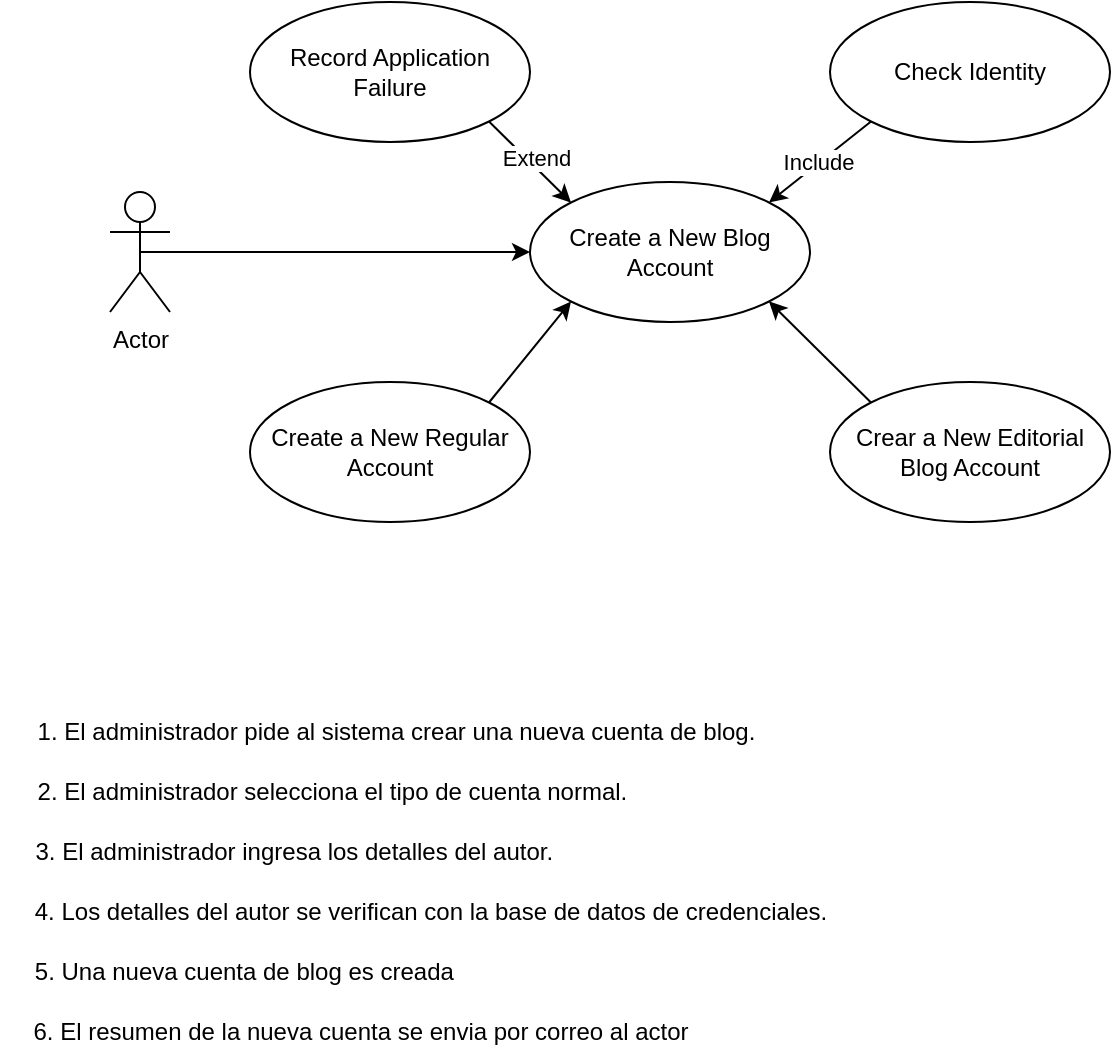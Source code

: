 <mxfile version="22.1.22" type="github">
  <diagram name="Página-1" id="1qWvVfx8WxdVZQZR35Iz">
    <mxGraphModel dx="1195" dy="663" grid="1" gridSize="10" guides="1" tooltips="1" connect="1" arrows="1" fold="1" page="1" pageScale="1" pageWidth="827" pageHeight="1169" math="0" shadow="0">
      <root>
        <mxCell id="0" />
        <mxCell id="1" parent="0" />
        <mxCell id="97puo30hhXIsJmYNwi94-14" style="edgeStyle=orthogonalEdgeStyle;rounded=0;orthogonalLoop=1;jettySize=auto;html=1;exitX=0.5;exitY=0.5;exitDx=0;exitDy=0;exitPerimeter=0;" edge="1" parent="1" source="97puo30hhXIsJmYNwi94-1" target="97puo30hhXIsJmYNwi94-4">
          <mxGeometry relative="1" as="geometry" />
        </mxCell>
        <mxCell id="97puo30hhXIsJmYNwi94-1" value="Actor" style="shape=umlActor;verticalLabelPosition=bottom;verticalAlign=top;html=1;" vertex="1" parent="1">
          <mxGeometry x="90" y="185" width="30" height="60" as="geometry" />
        </mxCell>
        <mxCell id="97puo30hhXIsJmYNwi94-7" style="rounded=0;orthogonalLoop=1;jettySize=auto;html=1;exitX=1;exitY=1;exitDx=0;exitDy=0;entryX=0;entryY=0;entryDx=0;entryDy=0;" edge="1" parent="1" source="97puo30hhXIsJmYNwi94-2" target="97puo30hhXIsJmYNwi94-4">
          <mxGeometry relative="1" as="geometry" />
        </mxCell>
        <mxCell id="97puo30hhXIsJmYNwi94-8" value="Extend" style="edgeLabel;html=1;align=center;verticalAlign=middle;resizable=0;points=[];" vertex="1" connectable="0" parent="97puo30hhXIsJmYNwi94-7">
          <mxGeometry x="0.025" y="4" relative="1" as="geometry">
            <mxPoint x="-1" as="offset" />
          </mxGeometry>
        </mxCell>
        <mxCell id="97puo30hhXIsJmYNwi94-2" value="Record Application Failure" style="ellipse;whiteSpace=wrap;html=1;" vertex="1" parent="1">
          <mxGeometry x="160" y="90" width="140" height="70" as="geometry" />
        </mxCell>
        <mxCell id="97puo30hhXIsJmYNwi94-5" style="rounded=0;orthogonalLoop=1;jettySize=auto;html=1;exitX=0;exitY=1;exitDx=0;exitDy=0;entryX=1;entryY=0;entryDx=0;entryDy=0;" edge="1" parent="1" source="97puo30hhXIsJmYNwi94-3" target="97puo30hhXIsJmYNwi94-4">
          <mxGeometry relative="1" as="geometry" />
        </mxCell>
        <mxCell id="97puo30hhXIsJmYNwi94-6" value="Include" style="edgeLabel;html=1;align=center;verticalAlign=middle;resizable=0;points=[];" vertex="1" connectable="0" parent="97puo30hhXIsJmYNwi94-5">
          <mxGeometry x="0.048" y="-1" relative="1" as="geometry">
            <mxPoint as="offset" />
          </mxGeometry>
        </mxCell>
        <mxCell id="97puo30hhXIsJmYNwi94-3" value="Check Identity" style="ellipse;whiteSpace=wrap;html=1;" vertex="1" parent="1">
          <mxGeometry x="450" y="90" width="140" height="70" as="geometry" />
        </mxCell>
        <mxCell id="97puo30hhXIsJmYNwi94-4" value="Create a New Blog Account" style="ellipse;whiteSpace=wrap;html=1;" vertex="1" parent="1">
          <mxGeometry x="300" y="180" width="140" height="70" as="geometry" />
        </mxCell>
        <mxCell id="97puo30hhXIsJmYNwi94-10" style="rounded=0;orthogonalLoop=1;jettySize=auto;html=1;exitX=1;exitY=0;exitDx=0;exitDy=0;entryX=0;entryY=1;entryDx=0;entryDy=0;" edge="1" parent="1" source="97puo30hhXIsJmYNwi94-9" target="97puo30hhXIsJmYNwi94-4">
          <mxGeometry relative="1" as="geometry" />
        </mxCell>
        <mxCell id="97puo30hhXIsJmYNwi94-9" value="Create a New Regular Account" style="ellipse;whiteSpace=wrap;html=1;" vertex="1" parent="1">
          <mxGeometry x="160" y="280" width="140" height="70" as="geometry" />
        </mxCell>
        <mxCell id="97puo30hhXIsJmYNwi94-13" style="rounded=0;orthogonalLoop=1;jettySize=auto;html=1;exitX=0;exitY=0;exitDx=0;exitDy=0;entryX=1;entryY=1;entryDx=0;entryDy=0;" edge="1" parent="1" source="97puo30hhXIsJmYNwi94-12" target="97puo30hhXIsJmYNwi94-4">
          <mxGeometry relative="1" as="geometry" />
        </mxCell>
        <mxCell id="97puo30hhXIsJmYNwi94-12" value="Crear a New Editorial Blog Account" style="ellipse;whiteSpace=wrap;html=1;" vertex="1" parent="1">
          <mxGeometry x="450" y="280" width="140" height="70" as="geometry" />
        </mxCell>
        <mxCell id="97puo30hhXIsJmYNwi94-15" value="1. El administrador pide al sistema crear una nueva cuenta de blog.&lt;span style=&quot;white-space: pre;&quot;&gt;&#x9;&lt;/span&gt;" style="text;html=1;align=center;verticalAlign=middle;resizable=0;points=[];autosize=1;strokeColor=none;fillColor=none;" vertex="1" parent="1">
          <mxGeometry x="40" y="440" width="400" height="30" as="geometry" />
        </mxCell>
        <mxCell id="97puo30hhXIsJmYNwi94-16" value="&amp;nbsp;2. El administrador selecciona el tipo de cuenta normal.&lt;span style=&quot;white-space: pre;&quot;&gt;&#x9;&lt;/span&gt;" style="text;html=1;align=center;verticalAlign=middle;resizable=0;points=[];autosize=1;strokeColor=none;fillColor=none;" vertex="1" parent="1">
          <mxGeometry x="40" y="470" width="340" height="30" as="geometry" />
        </mxCell>
        <mxCell id="97puo30hhXIsJmYNwi94-17" value="&amp;nbsp;3. El administrador ingresa los detalles del autor." style="text;html=1;align=center;verticalAlign=middle;resizable=0;points=[];autosize=1;strokeColor=none;fillColor=none;" vertex="1" parent="1">
          <mxGeometry x="40" y="500" width="280" height="30" as="geometry" />
        </mxCell>
        <mxCell id="97puo30hhXIsJmYNwi94-18" value="4. Los detalles del autor se verifican con la base de datos de credenciales." style="text;html=1;align=center;verticalAlign=middle;resizable=0;points=[];autosize=1;strokeColor=none;fillColor=none;" vertex="1" parent="1">
          <mxGeometry x="40" y="530" width="420" height="30" as="geometry" />
        </mxCell>
        <mxCell id="97puo30hhXIsJmYNwi94-19" value="&amp;nbsp;5. Una nueva cuenta de blog es creada" style="text;html=1;align=center;verticalAlign=middle;resizable=0;points=[];autosize=1;strokeColor=none;fillColor=none;" vertex="1" parent="1">
          <mxGeometry x="35" y="560" width="240" height="30" as="geometry" />
        </mxCell>
        <mxCell id="97puo30hhXIsJmYNwi94-20" value="6. El resumen de la nueva cuenta se envia por correo al actor" style="text;html=1;align=center;verticalAlign=middle;resizable=0;points=[];autosize=1;strokeColor=none;fillColor=none;" vertex="1" parent="1">
          <mxGeometry x="40" y="590" width="350" height="30" as="geometry" />
        </mxCell>
      </root>
    </mxGraphModel>
  </diagram>
</mxfile>

